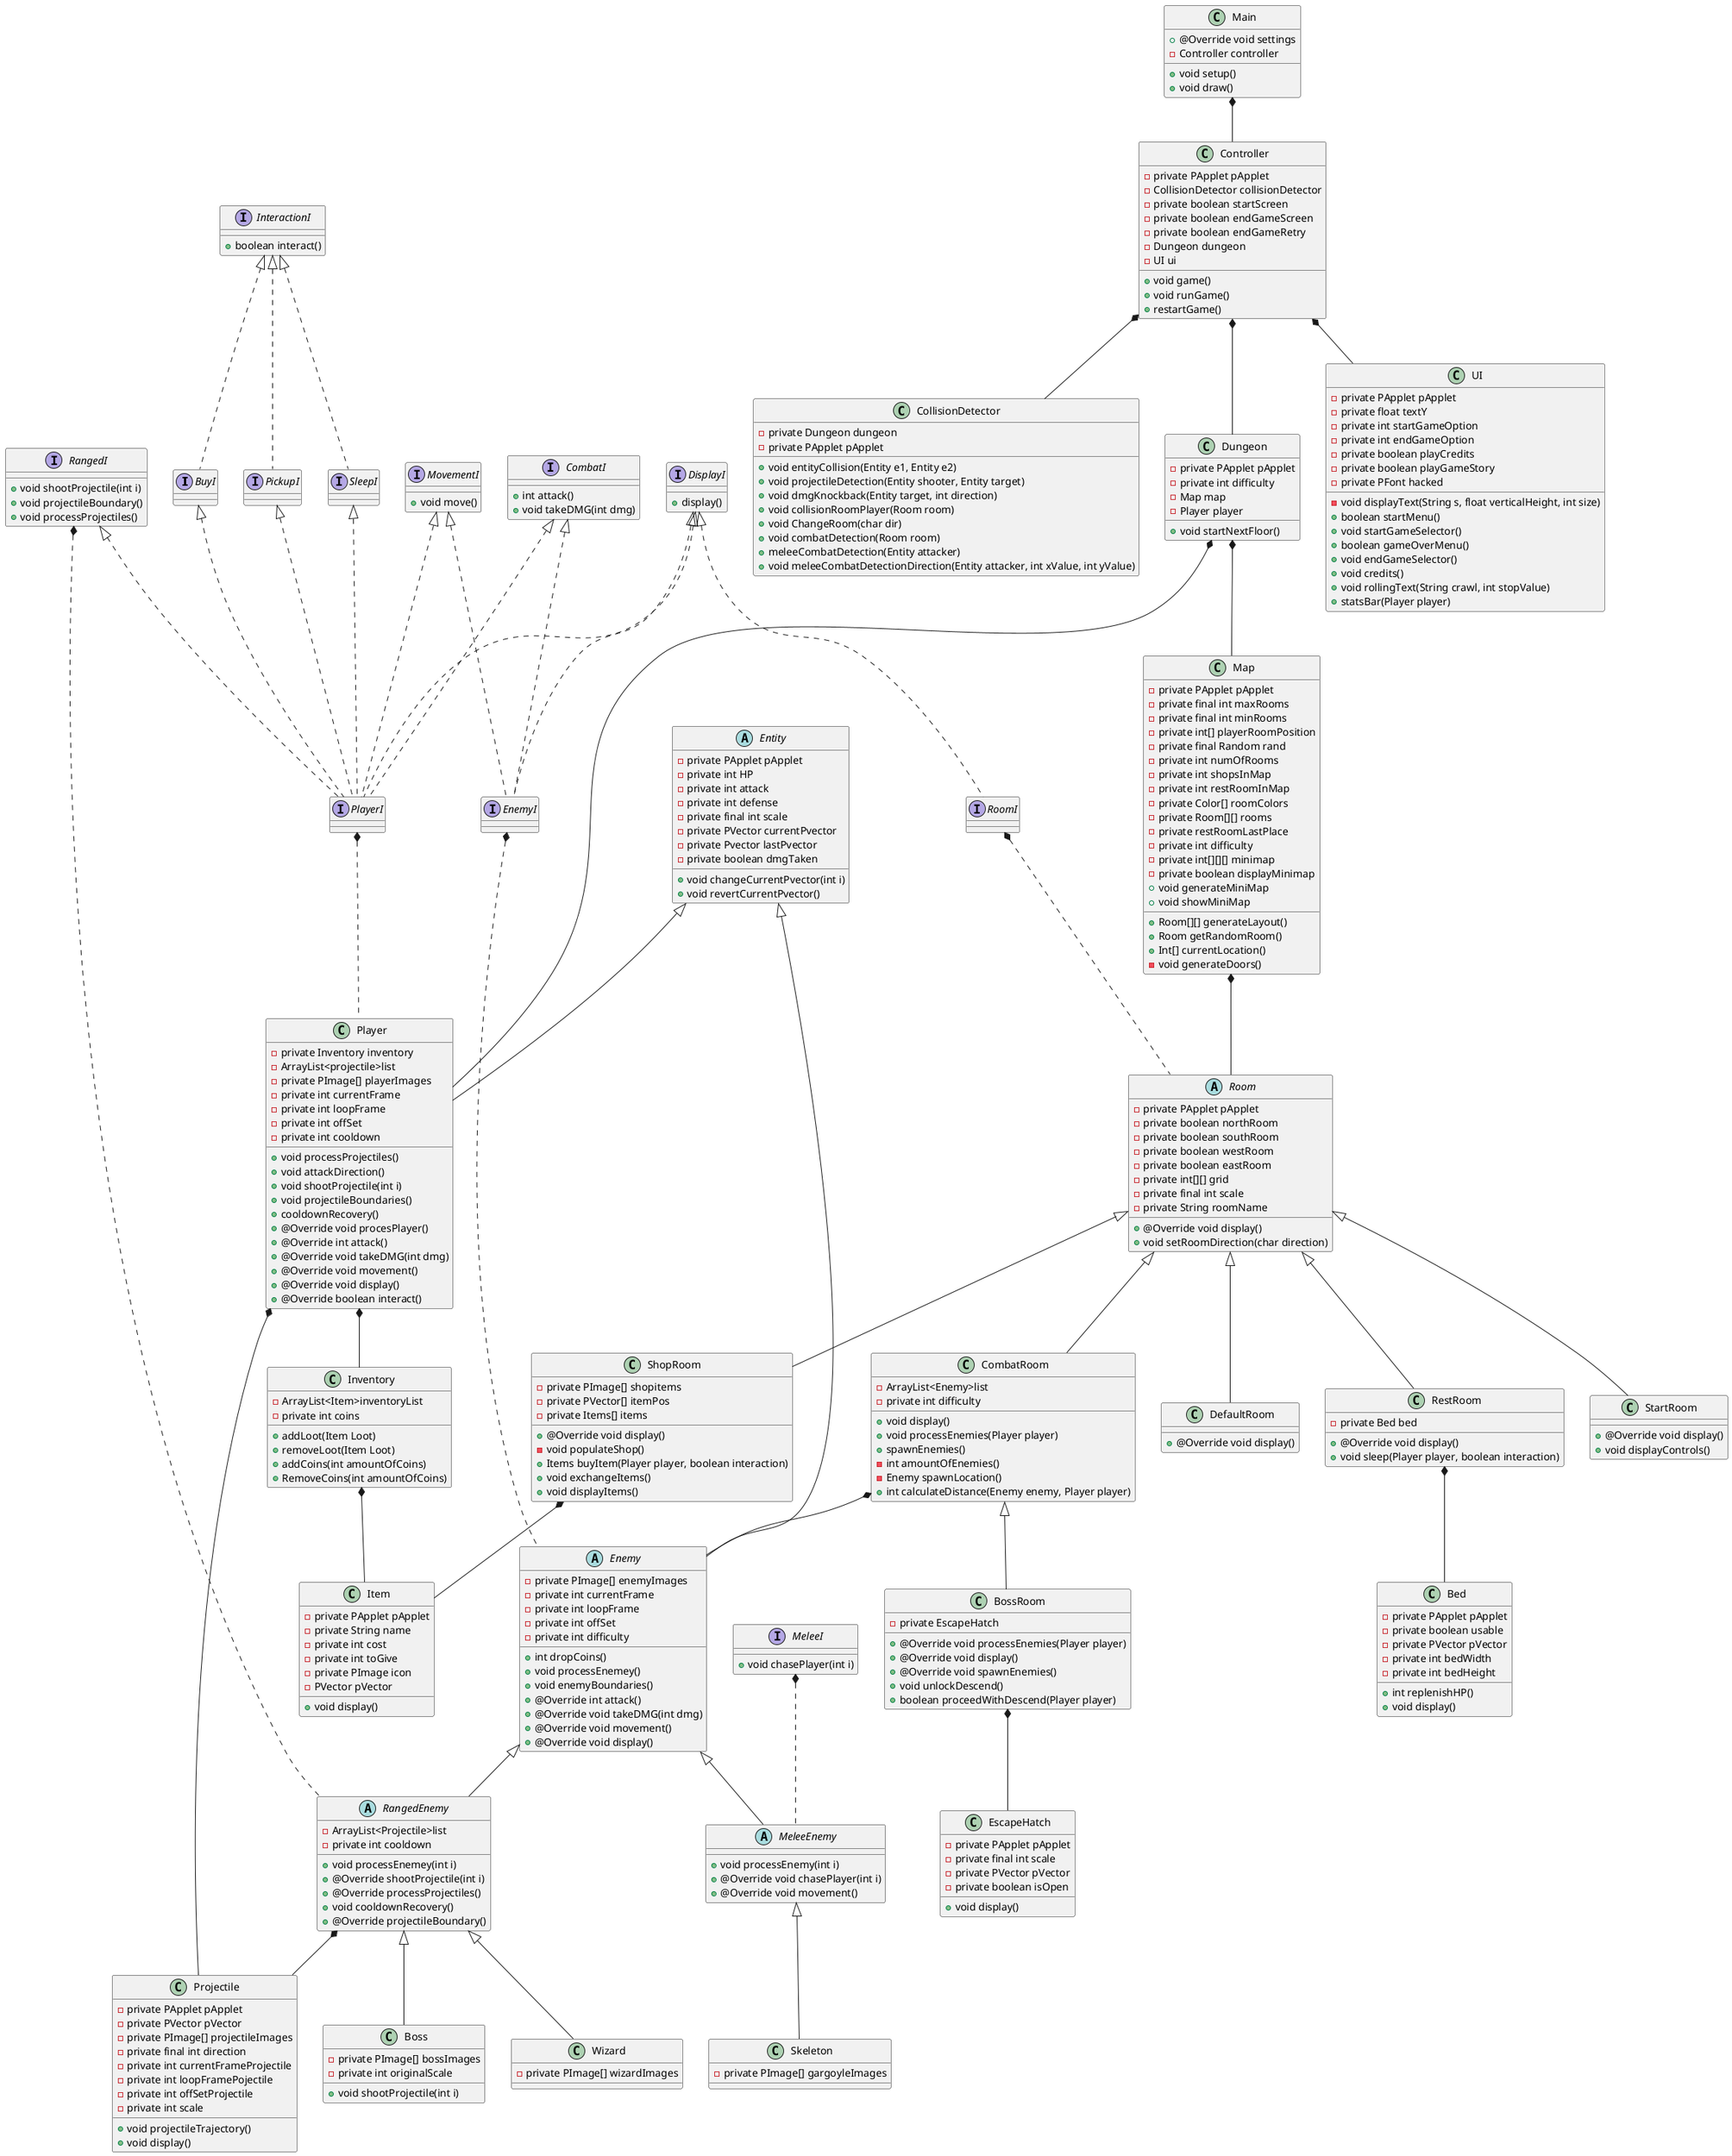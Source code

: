 @startuml
'https://plantuml.com/class-diagram

Interface BuyI
Interface CombatI
Interface DisplayI
Interface EnemyI
Interface InteractionI
Interface MeleeI
Interface MovementI
Interface PickupI
Interface PlayerI
Interface RangedI
Interface RoomI
Interface SleepI

Main *-- Controller
Controller *-- UI
Controller *-- Dungeon
Controller *-- CollisionDetector
Dungeon *-- Player
Dungeon *-- Map
CombatRoom *-- Enemy
Map *-- Room
CombatRoom <|-- BossRoom
BossRoom *-- EscapeHatch
Room <|-- DefaultRoom
Player *-- Inventory
Inventory *-- Item
ShopRoom *-- Item
Room <|-- ShopRoom
RestRoom *-- Bed
RangedEnemy <|-- Boss
MeleeEnemy <|-- Skeleton
Enemy <|-- MeleeEnemy
RangedEnemy *-- Projectile
Player *-- Projectile
Enemy <|-- RangedEnemy
RangedEnemy <|-- Wizard

InteractionI <|.. BuyI
InteractionI <|.. PickupI
InteractionI <|.. SleepI
CombatI <|.. PlayerI
CombatI <|.. EnemyI
RangedI <|.. PlayerI
BuyI <|.. PlayerI
SleepI <|.. PlayerI
PickupI <|.. PlayerI
DisplayI <|.. PlayerI
MovementI <|.. PlayerI
DisplayI <|.. EnemyI
DisplayI <|.. RoomI
MovementI <|.. EnemyI
Room <|-- StartRoom
Room <|-- CombatRoom
Room <|-- RestRoom
Entity <|-- Player
Entity <|-- Enemy

RangedI *.. RangedEnemy
MeleeI *.. MeleeEnemy
PlayerI *.. Player
EnemyI *.. Enemy
RoomI *.. Room

Abstract Enemy
Abstract Room
Abstract Entity
Abstract RangedEnemy
Abstract MeleeEnemy

Main : + @Override void settings
Main : + void setup()
Main : + void draw()
Main : - Controller controller

Entity : - private PApplet pApplet
Entity : - private int HP
Entity : - private int attack
Entity : - private int defense
Entity : - private final int scale
Entity : - private PVector currentPvector
Entity : - private Pvector lastPvector
Entity : - private boolean dmgTaken
Entity : + void changeCurrentPvector(int i)
Entity : + void revertCurrentPvector()

Boss : + void shootProjectile(int i)
Boss : - private PImage[] bossImages
Boss : - private int originalScale

Skeleton : - private PImage[] gargoyleImages

MeleeEnemy : + void processEnemy(int i)
MeleeEnemy : + @Override void chasePlayer(int i)
MeleeEnemy : + @Override void movement()

Inventory : - ArrayList<Item>inventoryList
Inventory : - private int coins
Inventory : + addLoot(Item Loot)
Inventory : + removeLoot(Item Loot)
Inventory : + addCoins(int amountOfCoins)
Inventory : + RemoveCoins(int amountOfCoins)

Item : - private PApplet pApplet
Item : - private String name
Item : - private int cost
Item : - private int toGive
Item : - private PImage icon
Item : - PVector pVector
Item : + void display()

Enemy : - private PImage[] enemyImages
Enemy : - private int currentFrame
Enemy : - private int loopFrame
Enemy : - private int offSet
Enemy : - private int difficulty
Enemy : + int dropCoins()
Enemy : + void processEnemey()
Enemy : + void enemyBoundaries()
Enemy : + @Override int attack()
Enemy : + @Override void takeDMG(int dmg)
Enemy : + @Override void movement()
Enemy : + @Override void display()

Room : - private PApplet pApplet
Room : - private boolean northRoom
Room : - private boolean southRoom
Room : - private boolean westRoom
Room : - private boolean eastRoom
Room : + @Override void display()
Room : - private int[][] grid
Room : - private final int scale
Room : - private String roomName
Room : + void setRoomDirection(char direction)

CombatRoom : - ArrayList<Enemy>list
CombatRoom : - private int difficulty
CombatRoom : + void display()
CombatRoom : + void processEnemies(Player player)
CombatRoom : + spawnEnemies()
CombatRoom : - int amountOfEnemies()
CombatRoom : - Enemy spawnLocation()
CombatRoom : + int calculateDistance(Enemy enemy, Player player)

DefaultRoom : + @Override void display()

EscapeHatch : - private PApplet pApplet
EscapeHatch : - private final int scale
EscapeHatch : - private PVector pVector
EscapeHatch : - private boolean isOpen
EscapeHatch : + void display()

ShopRoom : - private PImage[] shopitems
ShopRoom : - private PVector[] itemPos
ShopRoom : - private Items[] items
ShopRoom : + @Override void display()
ShopRoom : - void populateShop()
ShopRoom : + Items buyItem(Player player, boolean interaction)
ShopRoom : + void exchangeItems()
ShopRoom : + void displayItems()

StartRoom : + @Override void display()
StartRoom : + void displayControls()

RestRoom : - private Bed bed
RestRoom : + @Override void display()
RestRoom : + void sleep(Player player, boolean interaction)

BossRoom : - private EscapeHatch
BossRoom : + @Override void processEnemies(Player player)
BossRoom : + @Override void display()
BossRoom : + @Override void spawnEnemies()
BossRoom : + void unlockDescend()
BossRoom : + boolean proceedWithDescend(Player player)

Bed : + int replenishHP()
Bed : - private PApplet pApplet
Bed : - private boolean usable
Bed : - private PVector pVector
Bed : - private int bedWidth
Bed : - private int bedHeight
Bed : + void display()

Player : - private Inventory inventory
Player : - ArrayList<projectile>list
Player : - private PImage[] playerImages
Player : - private int currentFrame
Player : - private int loopFrame
Player : - private int offSet
Player : - private int cooldown
Player : + void processProjectiles()
Player : + void attackDirection()
Player : + void shootProjectile(int i)
Player : + void projectileBoundaries()
Player : + cooldownRecovery()
Player : + @Override void procesPlayer()
Player : + @Override int attack()
Player : + @Override void takeDMG(int dmg)
Player : + @Override void movement()
Player : + @Override void display()
Player : + @Override boolean interact()

Projectile : - private PApplet pApplet
Projectile : - private PVector pVector
Projectile : - private PImage[] projectileImages
Projectile : - private final int direction
Projectile : - private int currentFrameProjectile
Projectile : - private int loopFramePojectile
Projectile : - private int offSetProjectile
Projectile : - private int scale
Projectile : + void projectileTrajectory()
Projectile : + void display()

RangedEnemy : - ArrayList<Projectile>list
RangedEnemy : - private int cooldown
RangedEnemy : + void processEnemey(int i)
RangedEnemy : + @Override shootProjectile(int i)
RangedEnemy : + @Override processProjectiles()
RangedEnemy : + void cooldownRecovery()
RangedEnemy : + @Override projectileBoundary()

Wizard : - private PImage[] wizardImages

Controller : - private PApplet pApplet
Controller : - CollisionDetector collisionDetector
Controller : - private boolean startScreen
Controller : - private boolean endGameScreen
Controller : - private boolean endGameRetry
Controller : - Dungeon dungeon
Controller : - UI ui
Controller : + void game()
Controller : + void runGame()
Controller : + restartGame()

UI : - private PApplet pApplet
UI : - private float textY
UI : - private int startGameOption
UI : - private int endGameOption
UI : - private boolean playCredits
UI : - private boolean playGameStory
UI : - private PFont hacked
UI : - void displayText(String s, float verticalHeight, int size)
UI : + boolean startMenu()
UI : + void startGameSelector()
UI : + boolean gameOverMenu()
UI : + void endGameSelector()
UI : + void credits()
UI : + void rollingText(String crawl, int stopValue)
UI : + statsBar(Player player)

Dungeon : - private PApplet pApplet
Dungeon : - private int difficulty
Dungeon : - Map map
Dungeon : - Player player
Dungeon : + void startNextFloor()

Map : - private PApplet pApplet
Map : - private final int maxRooms
Map : - private final int minRooms
Map : - private int[] playerRoomPosition
Map : - private final Random rand
Map : - private int numOfRooms
Map : - private int shopsInMap
Map : - private int restRoomInMap
Map : - private Color[] roomColors
Map : - private Room[][] rooms
Map : - private restRoomLastPlace
Map : - private int difficulty
Map : - private int[][][] minimap
Map : - private boolean displayMinimap
Map : + Room[][] generateLayout()
Map : + Room getRandomRoom()
Map : + void generateMiniMap
Map : + void showMiniMap
Map : + Int[] currentLocation()
Map : - void generateDoors()

CollisionDetector : - private Dungeon dungeon
CollisionDetector : - private PApplet pApplet
CollisionDetector : + void entityCollision(Entity e1, Entity e2)
CollisionDetector : + void projectileDetection(Entity shooter, Entity target)
CollisionDetector : + void dmgKnockback(Entity target, int direction)
CollisionDetector : + void collisionRoomPlayer(Room room)
CollisionDetector : + void ChangeRoom(char dir)
CollisionDetector : + void combatDetection(Room room)
CollisionDetector : + meleeCombatDetection(Entity attacker)
CollisionDetector : + void meleeCombatDetectionDirection(Entity attacker, int xValue, int yValue)

InteractionI : + boolean interact()

MeleeI : + void chasePlayer(int i)

RangedI : + void shootProjectile(int i)
RangedI : + void projectileBoundary()
RangedI : + void processProjectiles()

CombatI : + int attack()
CombatI : + void takeDMG(int dmg)

MovementI : + void move()

DisplayI : + display()


@enduml